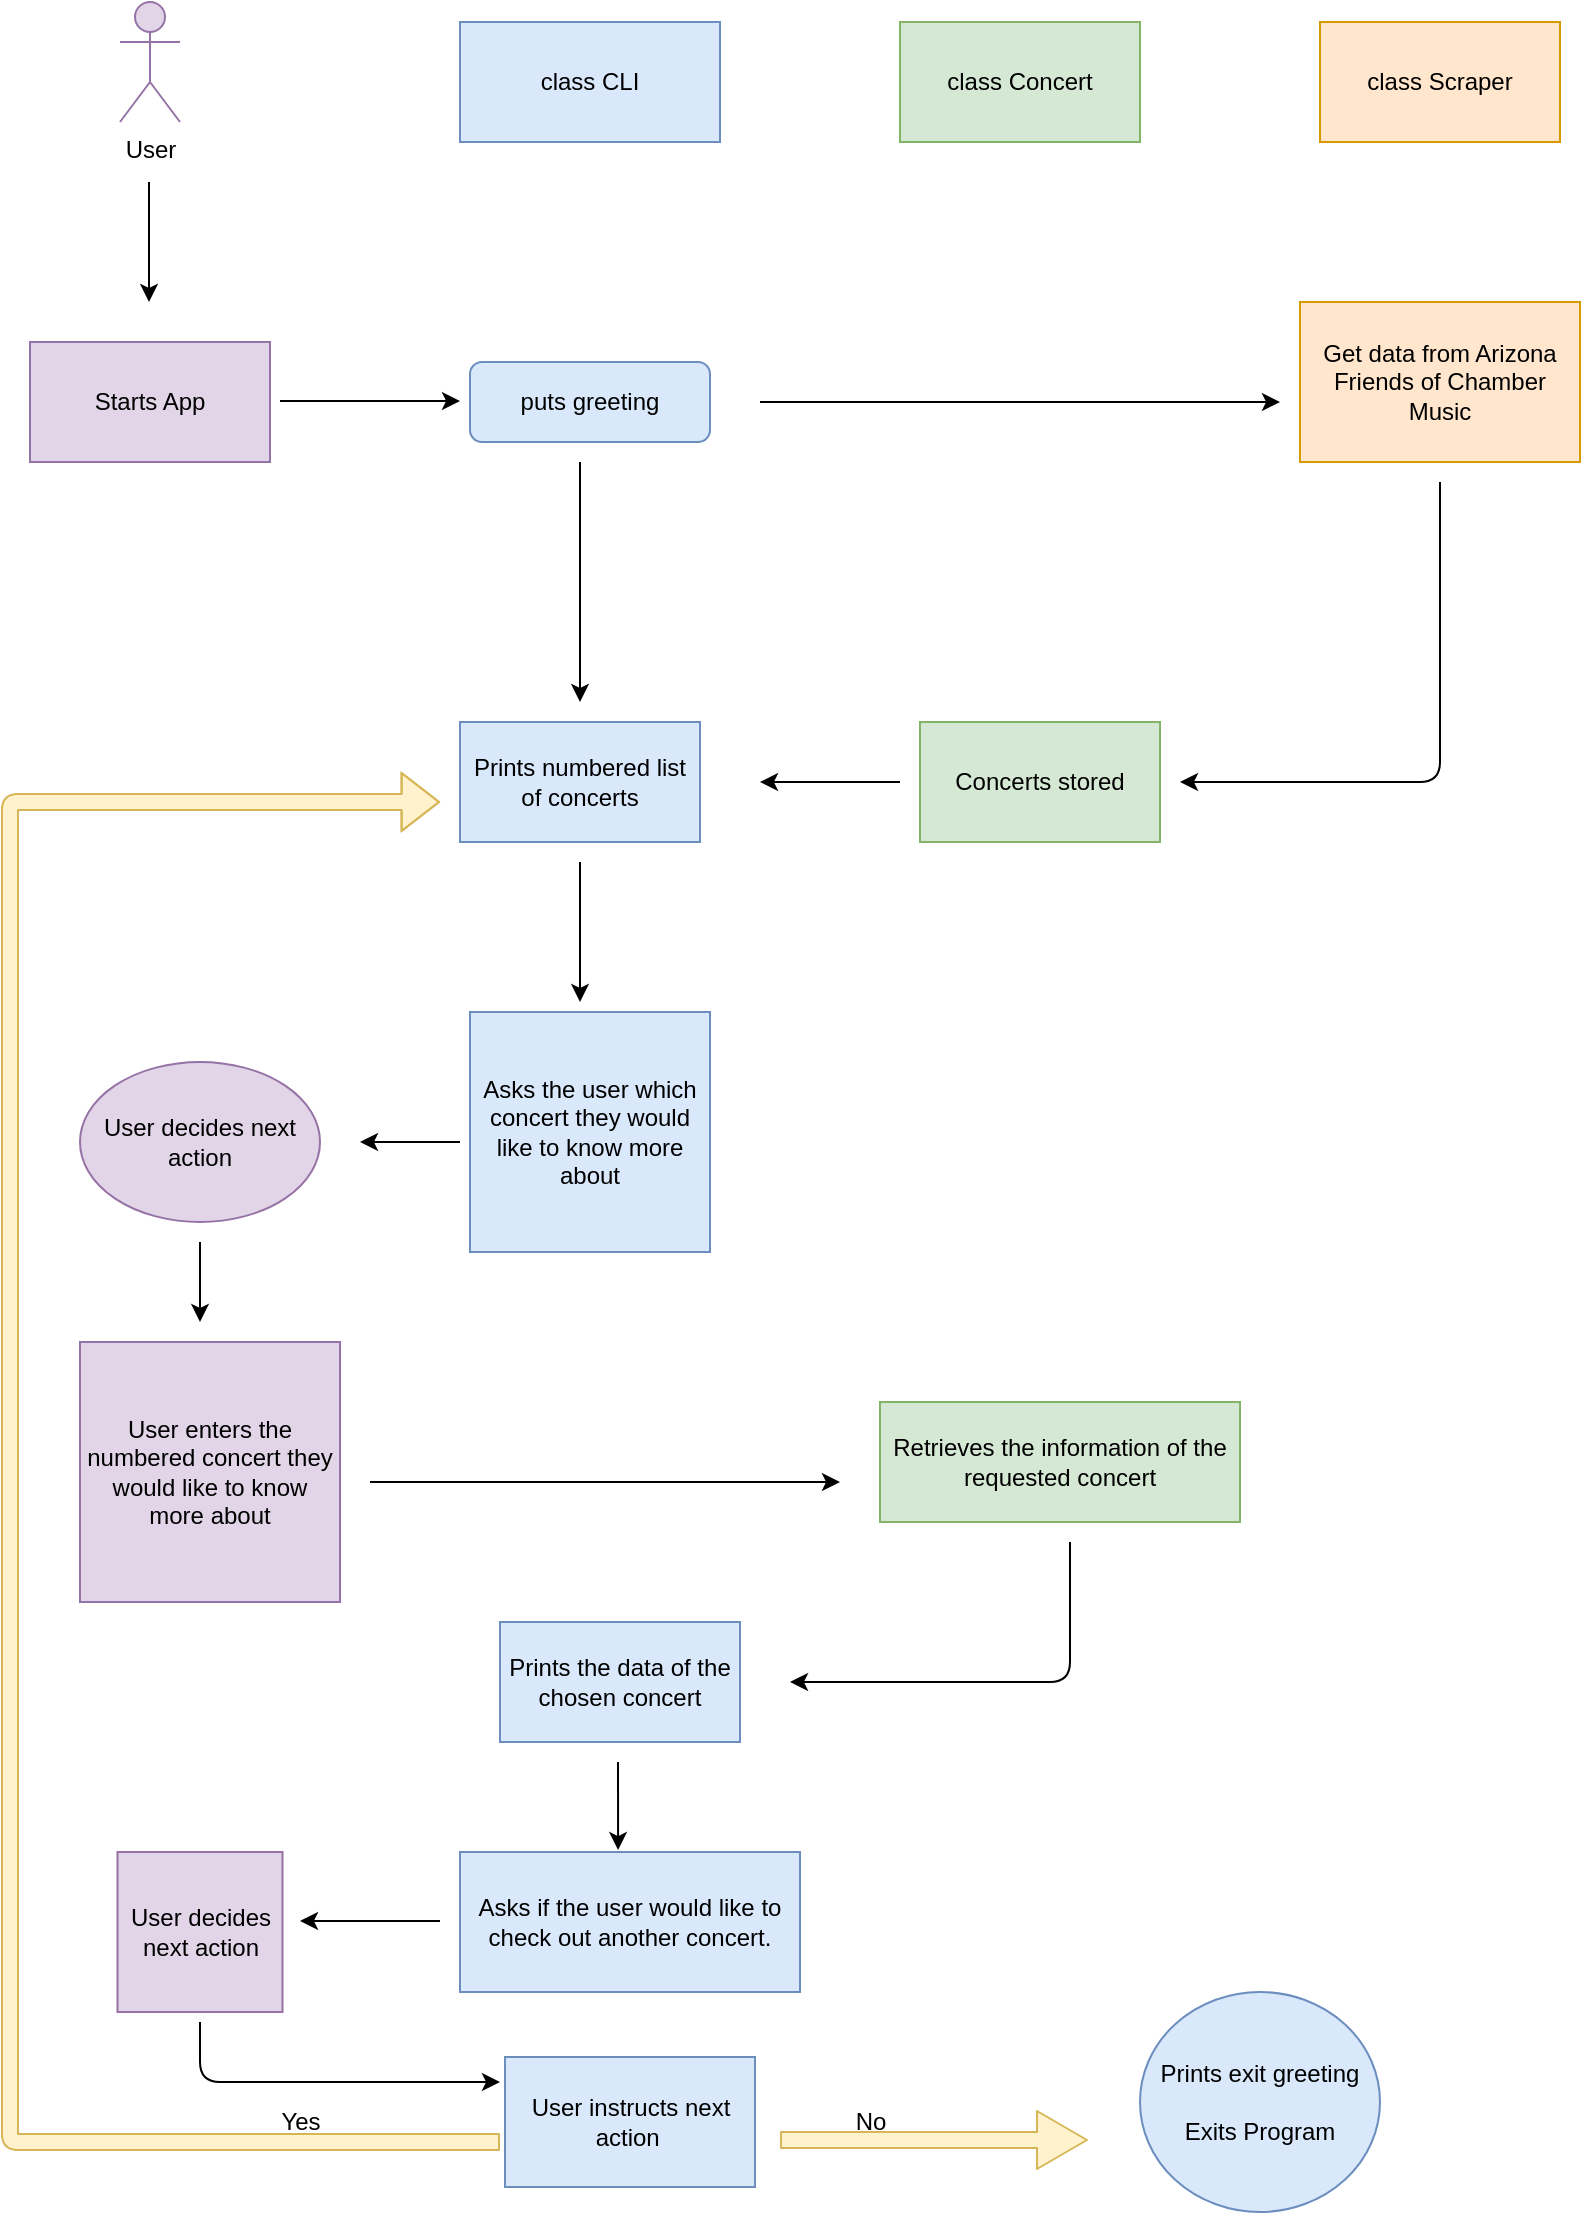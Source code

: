 <mxfile version="13.6.2" type="github">
  <diagram id="C5RBs43oDa-KdzZeNtuy" name="Page-1">
    <mxGraphModel dx="1322" dy="844" grid="1" gridSize="10" guides="1" tooltips="1" connect="1" arrows="1" fold="1" page="1" pageScale="1" pageWidth="827" pageHeight="1169" math="0" shadow="0">
      <root>
        <mxCell id="WIyWlLk6GJQsqaUBKTNV-0" />
        <mxCell id="WIyWlLk6GJQsqaUBKTNV-1" parent="WIyWlLk6GJQsqaUBKTNV-0" />
        <mxCell id="WIyWlLk6GJQsqaUBKTNV-3" value="puts greeting" style="rounded=1;whiteSpace=wrap;html=1;fontSize=12;glass=0;strokeWidth=1;shadow=0;fillColor=#dae8fc;strokeColor=#6c8ebf;" parent="WIyWlLk6GJQsqaUBKTNV-1" vertex="1">
          <mxGeometry x="255" y="210" width="120" height="40" as="geometry" />
        </mxCell>
        <mxCell id="_4hE97vmqqmox0acdXbU-0" value="Starts App" style="rounded=0;whiteSpace=wrap;html=1;fillColor=#e1d5e7;strokeColor=#9673a6;" vertex="1" parent="WIyWlLk6GJQsqaUBKTNV-1">
          <mxGeometry x="35" y="200" width="120" height="60" as="geometry" />
        </mxCell>
        <mxCell id="_4hE97vmqqmox0acdXbU-1" value="User" style="shape=umlActor;verticalLabelPosition=bottom;verticalAlign=top;html=1;outlineConnect=0;fillColor=#e1d5e7;strokeColor=#9673a6;" vertex="1" parent="WIyWlLk6GJQsqaUBKTNV-1">
          <mxGeometry x="80" y="30" width="30" height="60" as="geometry" />
        </mxCell>
        <mxCell id="_4hE97vmqqmox0acdXbU-3" value="" style="endArrow=classic;html=1;" edge="1" parent="WIyWlLk6GJQsqaUBKTNV-1">
          <mxGeometry width="50" height="50" relative="1" as="geometry">
            <mxPoint x="94.5" y="120" as="sourcePoint" />
            <mxPoint x="94.5" y="180" as="targetPoint" />
          </mxGeometry>
        </mxCell>
        <mxCell id="_4hE97vmqqmox0acdXbU-4" value="class CLI" style="rounded=0;whiteSpace=wrap;html=1;fillColor=#dae8fc;strokeColor=#6c8ebf;" vertex="1" parent="WIyWlLk6GJQsqaUBKTNV-1">
          <mxGeometry x="250" y="40" width="130" height="60" as="geometry" />
        </mxCell>
        <mxCell id="_4hE97vmqqmox0acdXbU-5" value="" style="endArrow=classic;html=1;" edge="1" parent="WIyWlLk6GJQsqaUBKTNV-1">
          <mxGeometry width="50" height="50" relative="1" as="geometry">
            <mxPoint x="160" y="229.5" as="sourcePoint" />
            <mxPoint x="250" y="229.5" as="targetPoint" />
          </mxGeometry>
        </mxCell>
        <mxCell id="_4hE97vmqqmox0acdXbU-10" value="class Concert" style="rounded=0;whiteSpace=wrap;html=1;fillColor=#d5e8d4;strokeColor=#82b366;" vertex="1" parent="WIyWlLk6GJQsqaUBKTNV-1">
          <mxGeometry x="470" y="40" width="120" height="60" as="geometry" />
        </mxCell>
        <mxCell id="_4hE97vmqqmox0acdXbU-11" value="class Scraper" style="rounded=0;whiteSpace=wrap;html=1;fillColor=#ffe6cc;strokeColor=#d79b00;" vertex="1" parent="WIyWlLk6GJQsqaUBKTNV-1">
          <mxGeometry x="680" y="40" width="120" height="60" as="geometry" />
        </mxCell>
        <mxCell id="_4hE97vmqqmox0acdXbU-12" value="Get data from Arizona Friends of Chamber Music" style="rounded=0;whiteSpace=wrap;html=1;fillColor=#ffe6cc;strokeColor=#d79b00;" vertex="1" parent="WIyWlLk6GJQsqaUBKTNV-1">
          <mxGeometry x="670" y="180" width="140" height="80" as="geometry" />
        </mxCell>
        <mxCell id="_4hE97vmqqmox0acdXbU-13" value="" style="endArrow=classic;html=1;" edge="1" parent="WIyWlLk6GJQsqaUBKTNV-1">
          <mxGeometry width="50" height="50" relative="1" as="geometry">
            <mxPoint x="400" y="230" as="sourcePoint" />
            <mxPoint x="660" y="230" as="targetPoint" />
          </mxGeometry>
        </mxCell>
        <mxCell id="_4hE97vmqqmox0acdXbU-14" value="Concerts stored" style="rounded=0;whiteSpace=wrap;html=1;fillColor=#d5e8d4;strokeColor=#82b366;" vertex="1" parent="WIyWlLk6GJQsqaUBKTNV-1">
          <mxGeometry x="480" y="390" width="120" height="60" as="geometry" />
        </mxCell>
        <mxCell id="_4hE97vmqqmox0acdXbU-16" value="" style="endArrow=classic;html=1;" edge="1" parent="WIyWlLk6GJQsqaUBKTNV-1">
          <mxGeometry width="50" height="50" relative="1" as="geometry">
            <mxPoint x="740" y="270" as="sourcePoint" />
            <mxPoint x="610" y="420" as="targetPoint" />
            <Array as="points">
              <mxPoint x="740" y="420" />
            </Array>
          </mxGeometry>
        </mxCell>
        <mxCell id="_4hE97vmqqmox0acdXbU-17" value="Prints numbered list of concerts" style="rounded=0;whiteSpace=wrap;html=1;fillColor=#dae8fc;strokeColor=#6c8ebf;" vertex="1" parent="WIyWlLk6GJQsqaUBKTNV-1">
          <mxGeometry x="250" y="390" width="120" height="60" as="geometry" />
        </mxCell>
        <mxCell id="_4hE97vmqqmox0acdXbU-18" value="" style="endArrow=classic;html=1;" edge="1" parent="WIyWlLk6GJQsqaUBKTNV-1">
          <mxGeometry width="50" height="50" relative="1" as="geometry">
            <mxPoint x="470" y="420" as="sourcePoint" />
            <mxPoint x="400" y="420" as="targetPoint" />
          </mxGeometry>
        </mxCell>
        <mxCell id="_4hE97vmqqmox0acdXbU-19" value="Retrieves the information of the requested concert" style="rounded=0;whiteSpace=wrap;html=1;fillColor=#d5e8d4;strokeColor=#82b366;" vertex="1" parent="WIyWlLk6GJQsqaUBKTNV-1">
          <mxGeometry x="460" y="730" width="180" height="60" as="geometry" />
        </mxCell>
        <mxCell id="_4hE97vmqqmox0acdXbU-22" value="" style="endArrow=classic;html=1;" edge="1" parent="WIyWlLk6GJQsqaUBKTNV-1">
          <mxGeometry width="50" height="50" relative="1" as="geometry">
            <mxPoint x="310" y="260" as="sourcePoint" />
            <mxPoint x="310" y="380" as="targetPoint" />
          </mxGeometry>
        </mxCell>
        <mxCell id="_4hE97vmqqmox0acdXbU-23" value="Prints the data of the chosen concert" style="rounded=0;whiteSpace=wrap;html=1;fillColor=#dae8fc;strokeColor=#6c8ebf;" vertex="1" parent="WIyWlLk6GJQsqaUBKTNV-1">
          <mxGeometry x="270" y="840" width="120" height="60" as="geometry" />
        </mxCell>
        <mxCell id="_4hE97vmqqmox0acdXbU-27" value="" style="endArrow=classic;html=1;" edge="1" parent="WIyWlLk6GJQsqaUBKTNV-1">
          <mxGeometry width="50" height="50" relative="1" as="geometry">
            <mxPoint x="250" y="600" as="sourcePoint" />
            <mxPoint x="200" y="600" as="targetPoint" />
            <Array as="points">
              <mxPoint x="250" y="600" />
              <mxPoint x="230" y="600" />
              <mxPoint x="240" y="600" />
            </Array>
          </mxGeometry>
        </mxCell>
        <mxCell id="_4hE97vmqqmox0acdXbU-28" value="" style="endArrow=classic;html=1;" edge="1" parent="WIyWlLk6GJQsqaUBKTNV-1">
          <mxGeometry width="50" height="50" relative="1" as="geometry">
            <mxPoint x="310" y="460" as="sourcePoint" />
            <mxPoint x="310" y="530" as="targetPoint" />
          </mxGeometry>
        </mxCell>
        <mxCell id="_4hE97vmqqmox0acdXbU-30" value="" style="endArrow=classic;html=1;" edge="1" parent="WIyWlLk6GJQsqaUBKTNV-1">
          <mxGeometry width="50" height="50" relative="1" as="geometry">
            <mxPoint x="555" y="800" as="sourcePoint" />
            <mxPoint x="415" y="870" as="targetPoint" />
            <Array as="points">
              <mxPoint x="555" y="870" />
            </Array>
          </mxGeometry>
        </mxCell>
        <mxCell id="_4hE97vmqqmox0acdXbU-31" value="User decides next action" style="rounded=0;whiteSpace=wrap;html=1;fillColor=#e1d5e7;strokeColor=#9673a6;" vertex="1" parent="WIyWlLk6GJQsqaUBKTNV-1">
          <mxGeometry x="78.75" y="955" width="82.5" height="80" as="geometry" />
        </mxCell>
        <mxCell id="_4hE97vmqqmox0acdXbU-32" value="Asks if the user would like to check out another concert." style="rounded=0;whiteSpace=wrap;html=1;fillColor=#dae8fc;strokeColor=#6c8ebf;" vertex="1" parent="WIyWlLk6GJQsqaUBKTNV-1">
          <mxGeometry x="250" y="955" width="170" height="70" as="geometry" />
        </mxCell>
        <mxCell id="_4hE97vmqqmox0acdXbU-34" value="No" style="text;html=1;align=center;verticalAlign=middle;resizable=0;points=[];autosize=1;" vertex="1" parent="WIyWlLk6GJQsqaUBKTNV-1">
          <mxGeometry x="440" y="1080" width="30" height="20" as="geometry" />
        </mxCell>
        <mxCell id="_4hE97vmqqmox0acdXbU-35" value="Prints exit greeting &lt;br&gt;&lt;br&gt;Exits Program" style="ellipse;whiteSpace=wrap;html=1;fillColor=#dae8fc;strokeColor=#6c8ebf;" vertex="1" parent="WIyWlLk6GJQsqaUBKTNV-1">
          <mxGeometry x="590" y="1025" width="120" height="110" as="geometry" />
        </mxCell>
        <mxCell id="_4hE97vmqqmox0acdXbU-36" value="" style="shape=flexArrow;endArrow=classic;html=1;fillColor=#fff2cc;strokeColor=#d6b656;width=8;endSize=8;" edge="1" parent="WIyWlLk6GJQsqaUBKTNV-1">
          <mxGeometry width="50" height="50" relative="1" as="geometry">
            <mxPoint x="410" y="1099" as="sourcePoint" />
            <mxPoint x="564" y="1099" as="targetPoint" />
          </mxGeometry>
        </mxCell>
        <mxCell id="_4hE97vmqqmox0acdXbU-39" value="Yes" style="text;html=1;align=center;verticalAlign=middle;resizable=0;points=[];autosize=1;" vertex="1" parent="WIyWlLk6GJQsqaUBKTNV-1">
          <mxGeometry x="150" y="1080" width="40" height="20" as="geometry" />
        </mxCell>
        <mxCell id="_4hE97vmqqmox0acdXbU-41" value="&lt;span&gt;User enters the numbered concert they would like to know more about&lt;/span&gt;" style="whiteSpace=wrap;html=1;aspect=fixed;fillColor=#e1d5e7;strokeColor=#9673a6;" vertex="1" parent="WIyWlLk6GJQsqaUBKTNV-1">
          <mxGeometry x="60" y="700" width="130" height="130" as="geometry" />
        </mxCell>
        <mxCell id="_4hE97vmqqmox0acdXbU-42" value="&lt;span&gt;Asks the user which concert they would like to know more about&lt;/span&gt;" style="whiteSpace=wrap;html=1;aspect=fixed;fillColor=#dae8fc;strokeColor=#6c8ebf;" vertex="1" parent="WIyWlLk6GJQsqaUBKTNV-1">
          <mxGeometry x="255" y="535" width="120" height="120" as="geometry" />
        </mxCell>
        <mxCell id="_4hE97vmqqmox0acdXbU-43" value="User decides next action" style="ellipse;whiteSpace=wrap;html=1;fillColor=#e1d5e7;strokeColor=#9673a6;" vertex="1" parent="WIyWlLk6GJQsqaUBKTNV-1">
          <mxGeometry x="60" y="560" width="120" height="80" as="geometry" />
        </mxCell>
        <mxCell id="_4hE97vmqqmox0acdXbU-44" value="" style="endArrow=classic;html=1;" edge="1" parent="WIyWlLk6GJQsqaUBKTNV-1">
          <mxGeometry width="50" height="50" relative="1" as="geometry">
            <mxPoint x="120" y="650" as="sourcePoint" />
            <mxPoint x="120" y="690" as="targetPoint" />
          </mxGeometry>
        </mxCell>
        <mxCell id="_4hE97vmqqmox0acdXbU-45" value="" style="endArrow=classic;html=1;" edge="1" parent="WIyWlLk6GJQsqaUBKTNV-1">
          <mxGeometry width="50" height="50" relative="1" as="geometry">
            <mxPoint x="205" y="770" as="sourcePoint" />
            <mxPoint x="440" y="770" as="targetPoint" />
          </mxGeometry>
        </mxCell>
        <mxCell id="_4hE97vmqqmox0acdXbU-51" value="" style="endArrow=classic;html=1;" edge="1" parent="WIyWlLk6GJQsqaUBKTNV-1">
          <mxGeometry width="50" height="50" relative="1" as="geometry">
            <mxPoint x="240" y="989.5" as="sourcePoint" />
            <mxPoint x="170" y="989.5" as="targetPoint" />
            <Array as="points">
              <mxPoint x="210" y="989.5" />
            </Array>
          </mxGeometry>
        </mxCell>
        <mxCell id="_4hE97vmqqmox0acdXbU-54" value="" style="endArrow=classic;html=1;entryX=0.465;entryY=-0.014;entryDx=0;entryDy=0;entryPerimeter=0;" edge="1" parent="WIyWlLk6GJQsqaUBKTNV-1" target="_4hE97vmqqmox0acdXbU-32">
          <mxGeometry width="50" height="50" relative="1" as="geometry">
            <mxPoint x="329" y="910" as="sourcePoint" />
            <mxPoint x="330" y="930" as="targetPoint" />
          </mxGeometry>
        </mxCell>
        <mxCell id="_4hE97vmqqmox0acdXbU-56" value="User instructs next action&amp;nbsp;" style="rounded=0;whiteSpace=wrap;html=1;fillColor=#dae8fc;strokeColor=#6c8ebf;" vertex="1" parent="WIyWlLk6GJQsqaUBKTNV-1">
          <mxGeometry x="272.5" y="1057.5" width="125" height="65" as="geometry" />
        </mxCell>
        <mxCell id="_4hE97vmqqmox0acdXbU-57" value="" style="endArrow=classic;html=1;" edge="1" parent="WIyWlLk6GJQsqaUBKTNV-1">
          <mxGeometry width="50" height="50" relative="1" as="geometry">
            <mxPoint x="120" y="1040" as="sourcePoint" />
            <mxPoint x="270" y="1070" as="targetPoint" />
            <Array as="points">
              <mxPoint x="120" y="1070" />
            </Array>
          </mxGeometry>
        </mxCell>
        <mxCell id="_4hE97vmqqmox0acdXbU-58" value="" style="shape=flexArrow;endArrow=classic;html=1;width=8;endSize=5.9;fillColor=#fff2cc;strokeColor=#d6b656;" edge="1" parent="WIyWlLk6GJQsqaUBKTNV-1">
          <mxGeometry width="50" height="50" relative="1" as="geometry">
            <mxPoint x="270" y="1100" as="sourcePoint" />
            <mxPoint x="240" y="430" as="targetPoint" />
            <Array as="points">
              <mxPoint x="25" y="1100" />
              <mxPoint x="25" y="430" />
            </Array>
          </mxGeometry>
        </mxCell>
      </root>
    </mxGraphModel>
  </diagram>
</mxfile>
